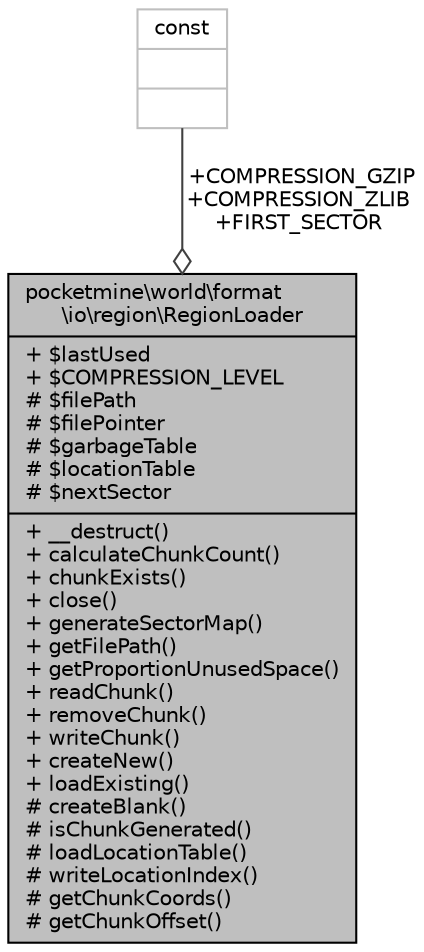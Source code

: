 digraph "pocketmine\world\format\io\region\RegionLoader"
{
 // INTERACTIVE_SVG=YES
 // LATEX_PDF_SIZE
  edge [fontname="Helvetica",fontsize="10",labelfontname="Helvetica",labelfontsize="10"];
  node [fontname="Helvetica",fontsize="10",shape=record];
  Node1 [label="{pocketmine\\world\\format\l\\io\\region\\RegionLoader\n|+ $lastUsed\l+ $COMPRESSION_LEVEL\l# $filePath\l# $filePointer\l# $garbageTable\l# $locationTable\l# $nextSector\l|+ __destruct()\l+ calculateChunkCount()\l+ chunkExists()\l+ close()\l+ generateSectorMap()\l+ getFilePath()\l+ getProportionUnusedSpace()\l+ readChunk()\l+ removeChunk()\l+ writeChunk()\l+ createNew()\l+ loadExisting()\l# createBlank()\l# isChunkGenerated()\l# loadLocationTable()\l# writeLocationIndex()\l# getChunkCoords()\l# getChunkOffset()\l}",height=0.2,width=0.4,color="black", fillcolor="grey75", style="filled", fontcolor="black",tooltip=" "];
  Node2 -> Node1 [color="grey25",fontsize="10",style="solid",label=" +COMPRESSION_GZIP\n+COMPRESSION_ZLIB\n+FIRST_SECTOR" ,arrowhead="odiamond",fontname="Helvetica"];
  Node2 [label="{const\n||}",height=0.2,width=0.4,color="grey75", fillcolor="white", style="filled",tooltip=" "];
}
